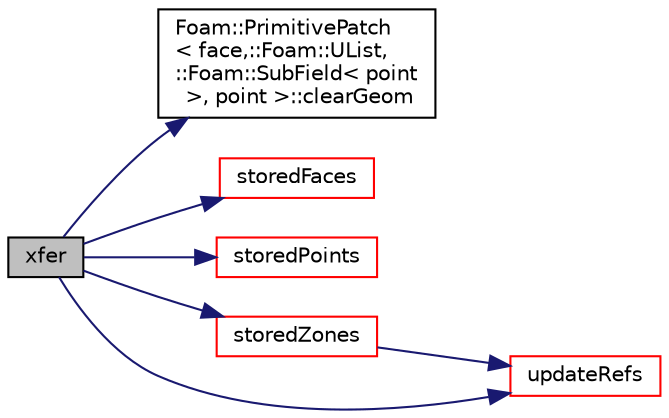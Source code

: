 digraph "xfer"
{
  bgcolor="transparent";
  edge [fontname="Helvetica",fontsize="10",labelfontname="Helvetica",labelfontsize="10"];
  node [fontname="Helvetica",fontsize="10",shape=record];
  rankdir="LR";
  Node1 [label="xfer",height=0.2,width=0.4,color="black", fillcolor="grey75", style="filled", fontcolor="black"];
  Node1 -> Node2 [color="midnightblue",fontsize="10",style="solid",fontname="Helvetica"];
  Node2 [label="Foam::PrimitivePatch\l\< face,::Foam::UList,\l::Foam::SubField\< point\l \>, point \>::clearGeom",height=0.2,width=0.4,color="black",URL="$a02023.html#a499a7f858dc495c47b618e168fec6372"];
  Node1 -> Node3 [color="midnightblue",fontsize="10",style="solid",fontname="Helvetica"];
  Node3 [label="storedFaces",height=0.2,width=0.4,color="red",URL="$a02596.html#ac9f24178e4c011c8d21bbfbf73a8b61b",tooltip="Non-const access to the faces. "];
  Node1 -> Node4 [color="midnightblue",fontsize="10",style="solid",fontname="Helvetica"];
  Node4 [label="storedPoints",height=0.2,width=0.4,color="red",URL="$a02596.html#a42d63b7b3dcf589fbe1c4cd2bc8e3d9b",tooltip="Non-const access to global points. "];
  Node1 -> Node5 [color="midnightblue",fontsize="10",style="solid",fontname="Helvetica"];
  Node5 [label="storedZones",height=0.2,width=0.4,color="red",URL="$a02596.html#aa4da19498e7e904ff22cf57fc8899360",tooltip="Non-const access to the zones. "];
  Node5 -> Node6 [color="midnightblue",fontsize="10",style="solid",fontname="Helvetica"];
  Node6 [label="updateRefs",height=0.2,width=0.4,color="red",URL="$a02596.html#a6f719c5aaff7ed498bd8bf5e8dfa5380",tooltip="Update references to storedPoints/storedFaces. "];
  Node1 -> Node6 [color="midnightblue",fontsize="10",style="solid",fontname="Helvetica"];
}
